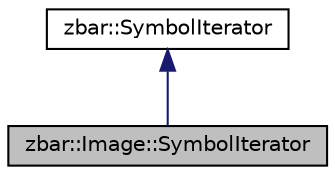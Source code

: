 digraph G
{
  edge [fontname="Helvetica",fontsize="10",labelfontname="Helvetica",labelfontsize="10"];
  node [fontname="Helvetica",fontsize="10",shape=record];
  Node1 [label="zbar::Image::SymbolIterator",height=0.2,width=0.4,color="black", fillcolor="grey75", style="filled" fontcolor="black"];
  Node2 -> Node1 [dir=back,color="midnightblue",fontsize="10",style="solid",fontname="Helvetica"];
  Node2 [label="zbar::SymbolIterator",height=0.2,width=0.4,color="black", fillcolor="white", style="filled",URL="$classzbar_1_1_symbol_iterator.html",tooltip="iteration over Symbol result objects in a scanned Image or SymbolSet."];
}
